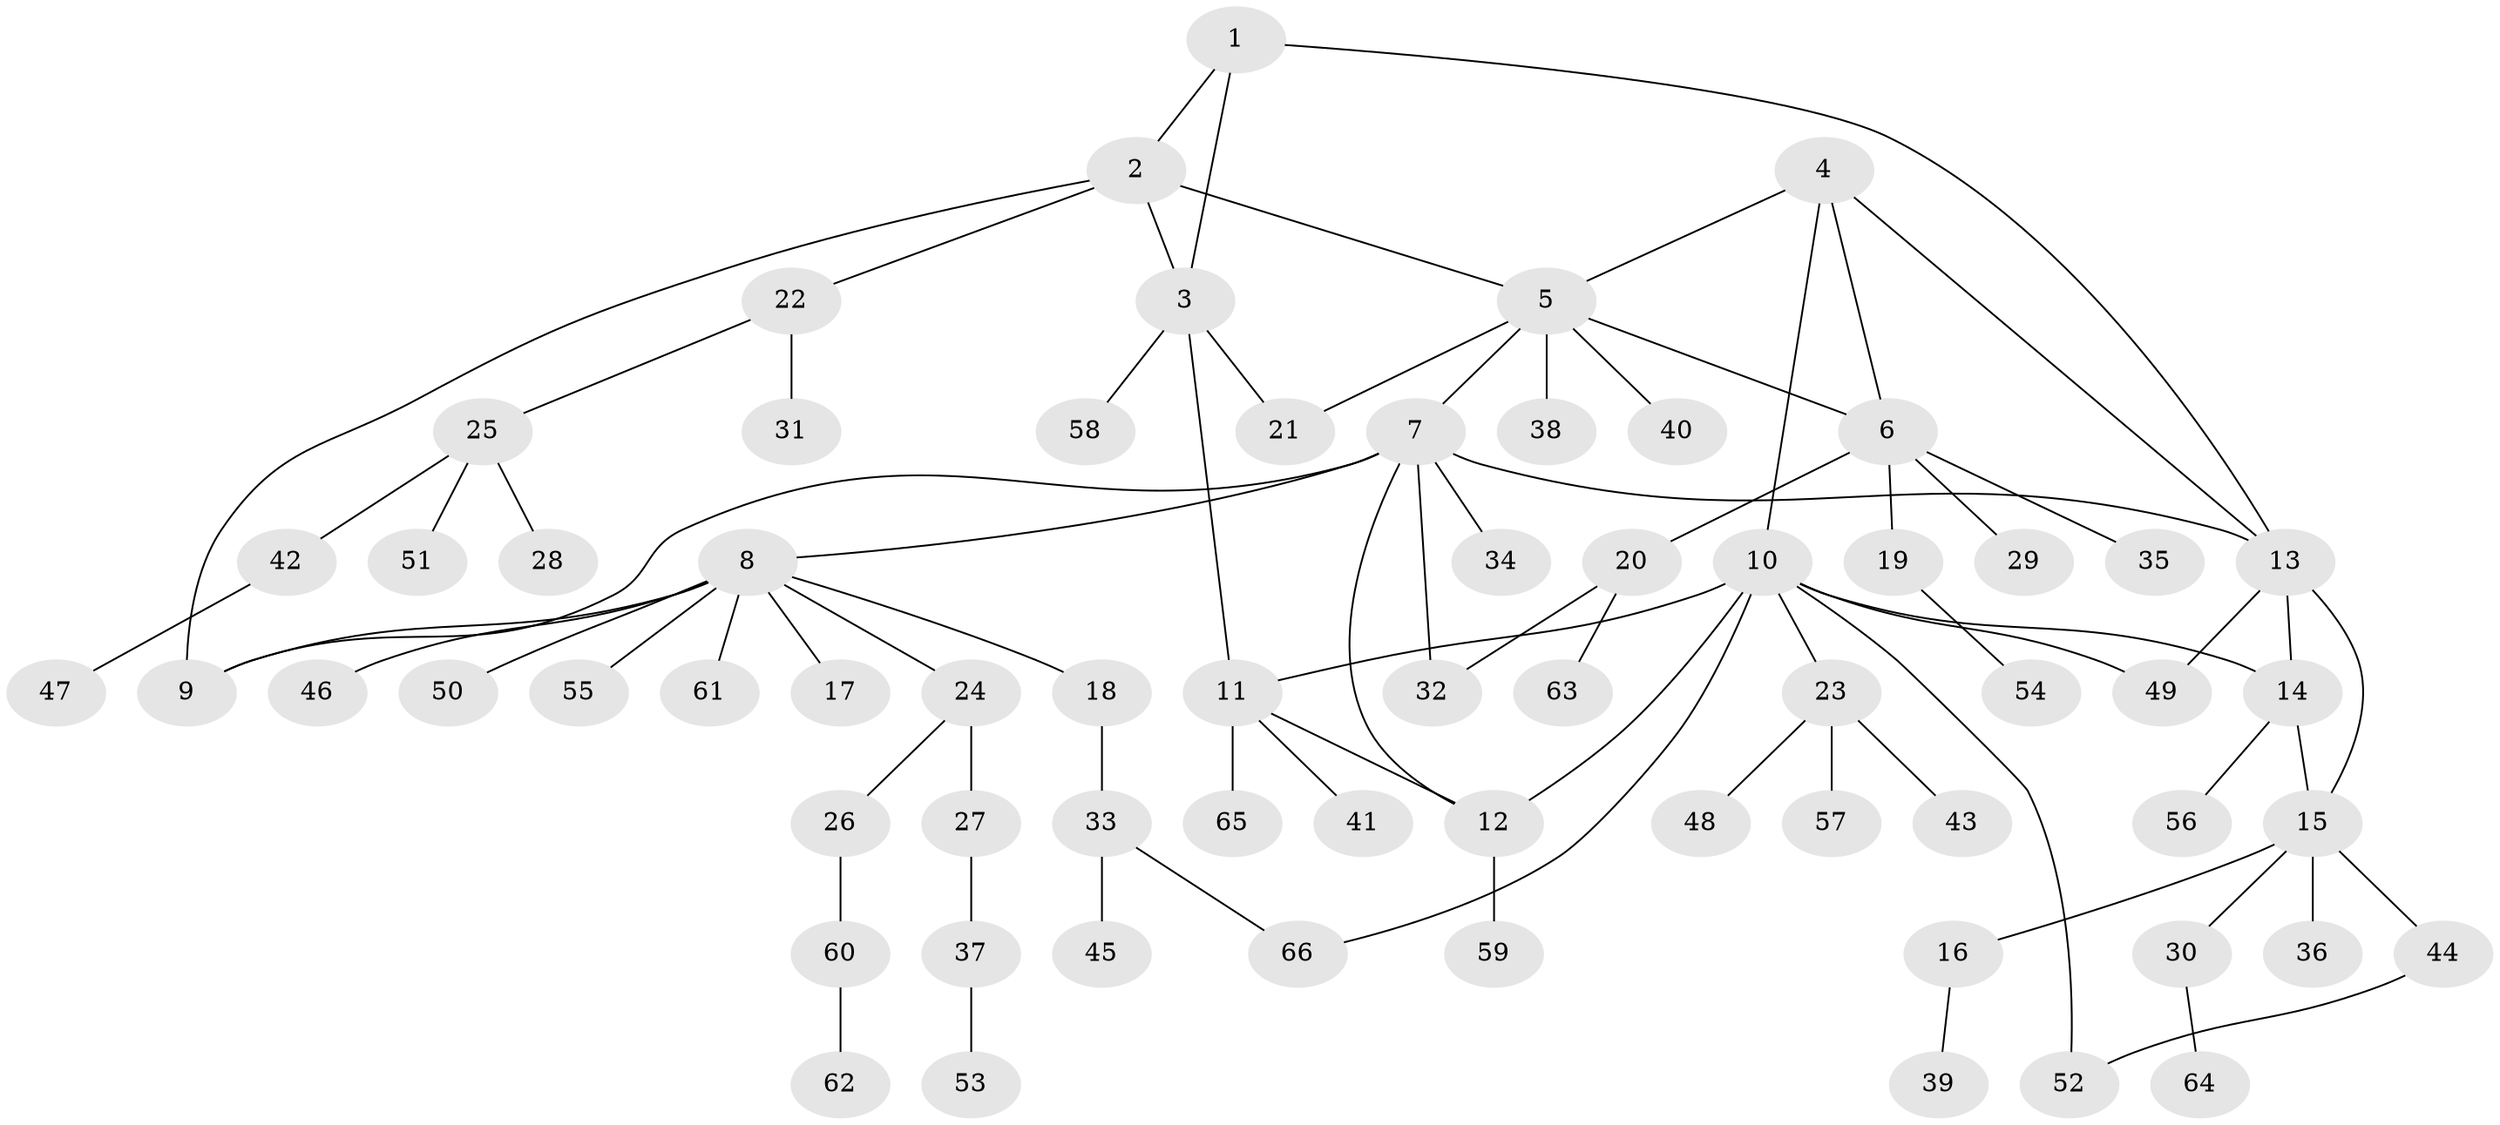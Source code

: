 // Generated by graph-tools (version 1.1) at 2025/55/03/09/25 04:55:38]
// undirected, 66 vertices, 81 edges
graph export_dot {
graph [start="1"]
  node [color=gray90,style=filled];
  1;
  2;
  3;
  4;
  5;
  6;
  7;
  8;
  9;
  10;
  11;
  12;
  13;
  14;
  15;
  16;
  17;
  18;
  19;
  20;
  21;
  22;
  23;
  24;
  25;
  26;
  27;
  28;
  29;
  30;
  31;
  32;
  33;
  34;
  35;
  36;
  37;
  38;
  39;
  40;
  41;
  42;
  43;
  44;
  45;
  46;
  47;
  48;
  49;
  50;
  51;
  52;
  53;
  54;
  55;
  56;
  57;
  58;
  59;
  60;
  61;
  62;
  63;
  64;
  65;
  66;
  1 -- 2;
  1 -- 3;
  1 -- 13;
  2 -- 3;
  2 -- 5;
  2 -- 9;
  2 -- 22;
  3 -- 11;
  3 -- 21;
  3 -- 58;
  4 -- 5;
  4 -- 6;
  4 -- 10;
  4 -- 13;
  5 -- 6;
  5 -- 7;
  5 -- 21;
  5 -- 38;
  5 -- 40;
  6 -- 19;
  6 -- 20;
  6 -- 29;
  6 -- 35;
  7 -- 8;
  7 -- 9;
  7 -- 12;
  7 -- 13;
  7 -- 32;
  7 -- 34;
  8 -- 9;
  8 -- 17;
  8 -- 18;
  8 -- 24;
  8 -- 46;
  8 -- 50;
  8 -- 55;
  8 -- 61;
  10 -- 11;
  10 -- 12;
  10 -- 14;
  10 -- 23;
  10 -- 49;
  10 -- 52;
  10 -- 66;
  11 -- 12;
  11 -- 41;
  11 -- 65;
  12 -- 59;
  13 -- 14;
  13 -- 15;
  13 -- 49;
  14 -- 15;
  14 -- 56;
  15 -- 16;
  15 -- 30;
  15 -- 36;
  15 -- 44;
  16 -- 39;
  18 -- 33;
  19 -- 54;
  20 -- 32;
  20 -- 63;
  22 -- 25;
  22 -- 31;
  23 -- 43;
  23 -- 48;
  23 -- 57;
  24 -- 26;
  24 -- 27;
  25 -- 28;
  25 -- 42;
  25 -- 51;
  26 -- 60;
  27 -- 37;
  30 -- 64;
  33 -- 45;
  33 -- 66;
  37 -- 53;
  42 -- 47;
  44 -- 52;
  60 -- 62;
}
